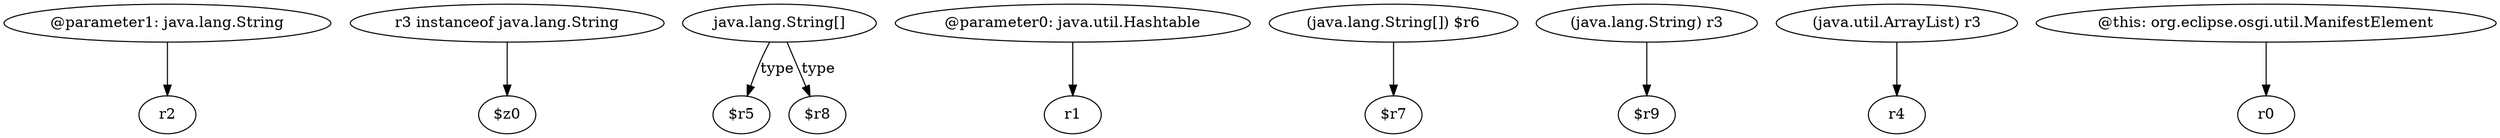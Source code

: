 digraph g {
0[label="@parameter1: java.lang.String"]
1[label="r2"]
0->1[label=""]
2[label="r3 instanceof java.lang.String"]
3[label="$z0"]
2->3[label=""]
4[label="java.lang.String[]"]
5[label="$r5"]
4->5[label="type"]
6[label="@parameter0: java.util.Hashtable"]
7[label="r1"]
6->7[label=""]
8[label="(java.lang.String[]) $r6"]
9[label="$r7"]
8->9[label=""]
10[label="(java.lang.String) r3"]
11[label="$r9"]
10->11[label=""]
12[label="(java.util.ArrayList) r3"]
13[label="r4"]
12->13[label=""]
14[label="@this: org.eclipse.osgi.util.ManifestElement"]
15[label="r0"]
14->15[label=""]
16[label="$r8"]
4->16[label="type"]
}